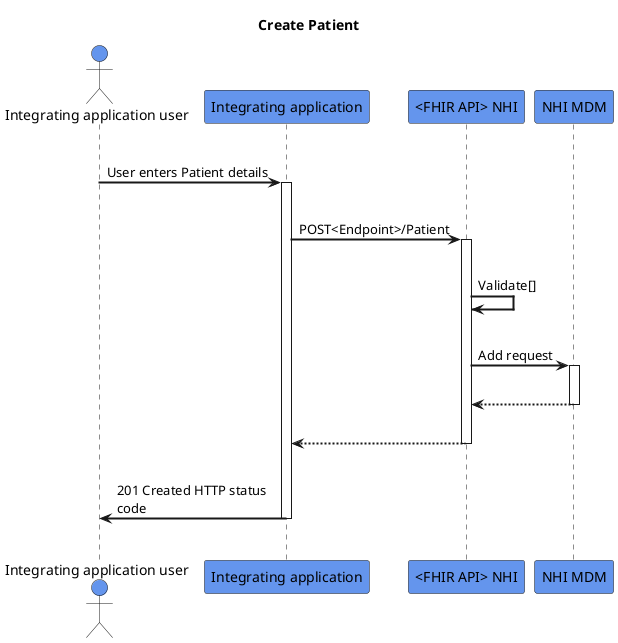 
@startuml
skinparam sequenceArrowThickness 2
skinparam roundcorner 5
skinparam maxmessagesize 180
skinparam sequenceParticipant bold
title Create Patient
actor "Integrating application user" as User #CornflowerBlue
participant "Integrating application" as A #CornflowerBlue
participant "<FHIR API> NHI" as B #CornflowerBlue
participant "NHI MDM" as C #CornflowerBlue
|||
User -> A: User enters Patient details
activate A
|||
A -> B: POST<Endpoint>/Patient
activate B
|||
B -> B: Validate[]
|||
B -> C: Add request
activate C
|||
C -[dashed]-> B:  
deactivate C
|||
B -[dashed]-> A:
deactivate B
|||
A -> User: 201 Created HTTP status code
deactivate A
|||
@enduml
